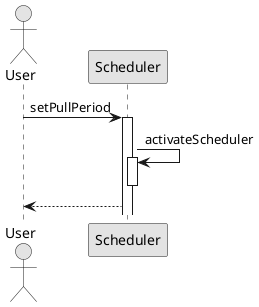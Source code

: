 @startuml sequence_diagram6
skinparam monochrome true
actor User as user
participant "Scheduler" as a1

user -> a1: setPullPeriod
activate a1

a1 -> a1: activateScheduler
activate a1
deactivate a1

a1 --> user
@enduml